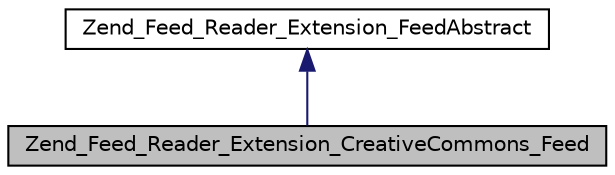 digraph G
{
  edge [fontname="Helvetica",fontsize="10",labelfontname="Helvetica",labelfontsize="10"];
  node [fontname="Helvetica",fontsize="10",shape=record];
  Node1 [label="Zend_Feed_Reader_Extension_CreativeCommons_Feed",height=0.2,width=0.4,color="black", fillcolor="grey75", style="filled" fontcolor="black"];
  Node2 -> Node1 [dir="back",color="midnightblue",fontsize="10",style="solid",fontname="Helvetica"];
  Node2 [label="Zend_Feed_Reader_Extension_FeedAbstract",height=0.2,width=0.4,color="black", fillcolor="white", style="filled",URL="$class_zend___feed___reader___extension___feed_abstract.html"];
}

